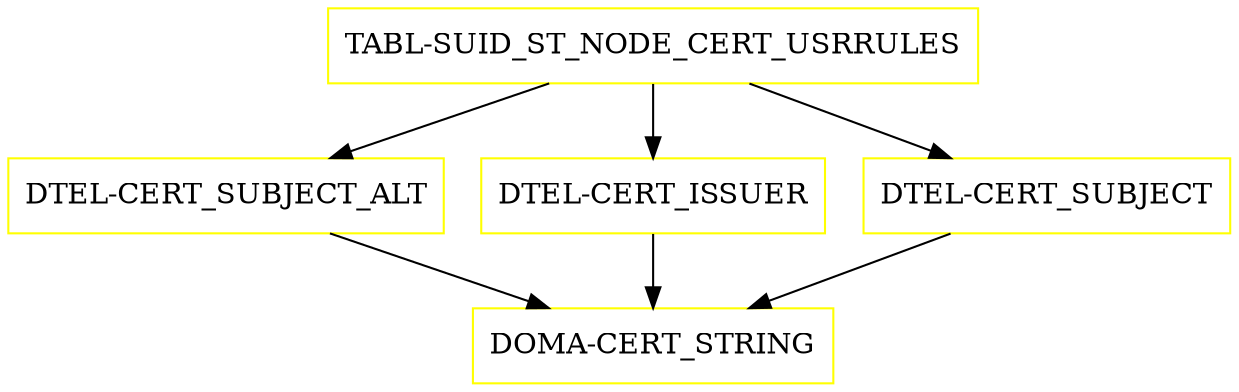digraph G {
  "TABL-SUID_ST_NODE_CERT_USRRULES" [shape=box,color=yellow];
  "DTEL-CERT_SUBJECT_ALT" [shape=box,color=yellow,URL="./DTEL_CERT_SUBJECT_ALT.html"];
  "DOMA-CERT_STRING" [shape=box,color=yellow,URL="./DOMA_CERT_STRING.html"];
  "DTEL-CERT_ISSUER" [shape=box,color=yellow,URL="./DTEL_CERT_ISSUER.html"];
  "DTEL-CERT_SUBJECT" [shape=box,color=yellow,URL="./DTEL_CERT_SUBJECT.html"];
  "TABL-SUID_ST_NODE_CERT_USRRULES" -> "DTEL-CERT_SUBJECT";
  "TABL-SUID_ST_NODE_CERT_USRRULES" -> "DTEL-CERT_ISSUER";
  "TABL-SUID_ST_NODE_CERT_USRRULES" -> "DTEL-CERT_SUBJECT_ALT";
  "DTEL-CERT_SUBJECT_ALT" -> "DOMA-CERT_STRING";
  "DTEL-CERT_ISSUER" -> "DOMA-CERT_STRING";
  "DTEL-CERT_SUBJECT" -> "DOMA-CERT_STRING";
}
